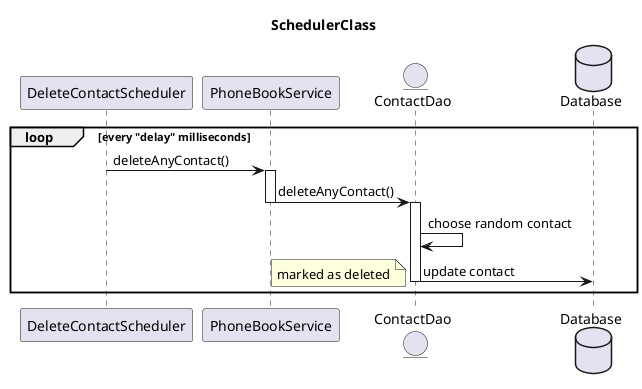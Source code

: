 @startuml
title SchedulerClass

participant DeleteContactScheduler as Scheduler
participant PhoneBookService as Service
entity ContactDao as Dao
database Database as DB

loop every "delay" milliseconds
    Scheduler -> Service ++: deleteAnyContact()
    Service -> Dao --++: deleteAnyContact()
    Dao -> Dao: choose random contact
    Dao -> DB --: update contact

    note left: marked as deleted
end
@enduml